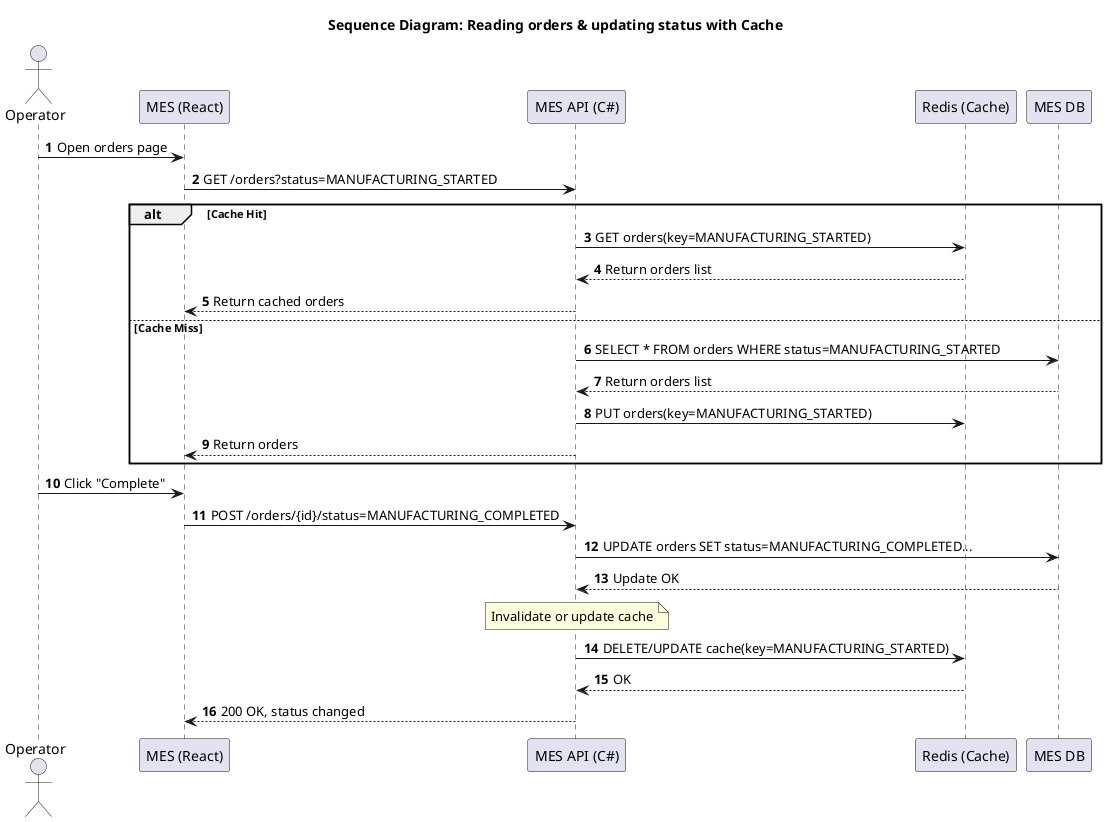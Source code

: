 @startuml

autonumber

title Sequence Diagram: Reading orders & updating status with Cache

actor Operator
participant MES_Frontend as "MES (React)"
participant MES_API as "MES API (C#)"
participant Cache as "Redis (Cache)"
participant DB as "MES DB"

Operator -> MES_Frontend: Open orders page
MES_Frontend -> MES_API: GET /orders?status=MANUFACTURING_STARTED

alt Cache Hit
    MES_API -> Cache: GET orders(key=MANUFACTURING_STARTED)
    Cache --> MES_API: Return orders list
    MES_API --> MES_Frontend: Return cached orders
else Cache Miss
    MES_API -> DB: SELECT * FROM orders WHERE status=MANUFACTURING_STARTED
    DB --> MES_API: Return orders list
    MES_API -> Cache: PUT orders(key=MANUFACTURING_STARTED)
    MES_API --> MES_Frontend: Return orders
end

Operator -> MES_Frontend: Click "Complete"
MES_Frontend -> MES_API: POST /orders/{id}/status=MANUFACTURING_COMPLETED

MES_API -> DB: UPDATE orders SET status=MANUFACTURING_COMPLETED...
DB --> MES_API: Update OK

note over MES_API: Invalidate or update cache
MES_API -> Cache: DELETE/UPDATE cache(key=MANUFACTURING_STARTED)
Cache --> MES_API: OK

MES_API --> MES_Frontend: 200 OK, status changed

@enduml
